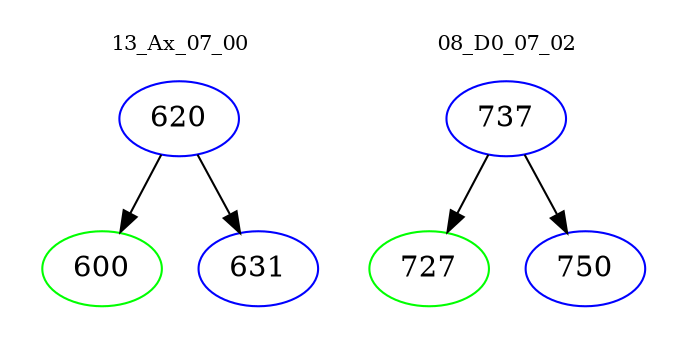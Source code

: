 digraph{
subgraph cluster_0 {
color = white
label = "13_Ax_07_00";
fontsize=10;
T0_620 [label="620", color="blue"]
T0_620 -> T0_600 [color="black"]
T0_600 [label="600", color="green"]
T0_620 -> T0_631 [color="black"]
T0_631 [label="631", color="blue"]
}
subgraph cluster_1 {
color = white
label = "08_D0_07_02";
fontsize=10;
T1_737 [label="737", color="blue"]
T1_737 -> T1_727 [color="black"]
T1_727 [label="727", color="green"]
T1_737 -> T1_750 [color="black"]
T1_750 [label="750", color="blue"]
}
}
